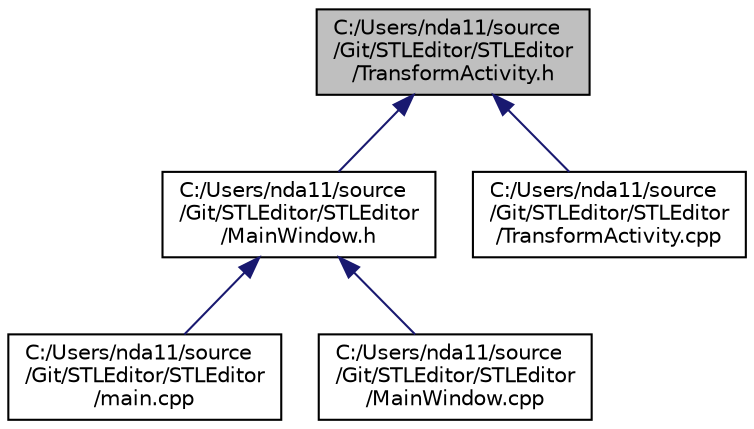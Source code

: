 digraph "C:/Users/nda11/source/Git/STLEditor/STLEditor/TransformActivity.h"
{
 // LATEX_PDF_SIZE
  edge [fontname="Helvetica",fontsize="10",labelfontname="Helvetica",labelfontsize="10"];
  node [fontname="Helvetica",fontsize="10",shape=record];
  Node1 [label="C:/Users/nda11/source\l/Git/STLEditor/STLEditor\l/TransformActivity.h",height=0.2,width=0.4,color="black", fillcolor="grey75", style="filled", fontcolor="black",tooltip=" "];
  Node1 -> Node2 [dir="back",color="midnightblue",fontsize="10",style="solid",fontname="Helvetica"];
  Node2 [label="C:/Users/nda11/source\l/Git/STLEditor/STLEditor\l/MainWindow.h",height=0.2,width=0.4,color="black", fillcolor="white", style="filled",URL="$_main_window_8h.html",tooltip=" "];
  Node2 -> Node3 [dir="back",color="midnightblue",fontsize="10",style="solid",fontname="Helvetica"];
  Node3 [label="C:/Users/nda11/source\l/Git/STLEditor/STLEditor\l/main.cpp",height=0.2,width=0.4,color="black", fillcolor="white", style="filled",URL="$main_8cpp.html",tooltip=" "];
  Node2 -> Node4 [dir="back",color="midnightblue",fontsize="10",style="solid",fontname="Helvetica"];
  Node4 [label="C:/Users/nda11/source\l/Git/STLEditor/STLEditor\l/MainWindow.cpp",height=0.2,width=0.4,color="black", fillcolor="white", style="filled",URL="$_main_window_8cpp.html",tooltip=" "];
  Node1 -> Node5 [dir="back",color="midnightblue",fontsize="10",style="solid",fontname="Helvetica"];
  Node5 [label="C:/Users/nda11/source\l/Git/STLEditor/STLEditor\l/TransformActivity.cpp",height=0.2,width=0.4,color="black", fillcolor="white", style="filled",URL="$_transform_activity_8cpp.html",tooltip=" "];
}
